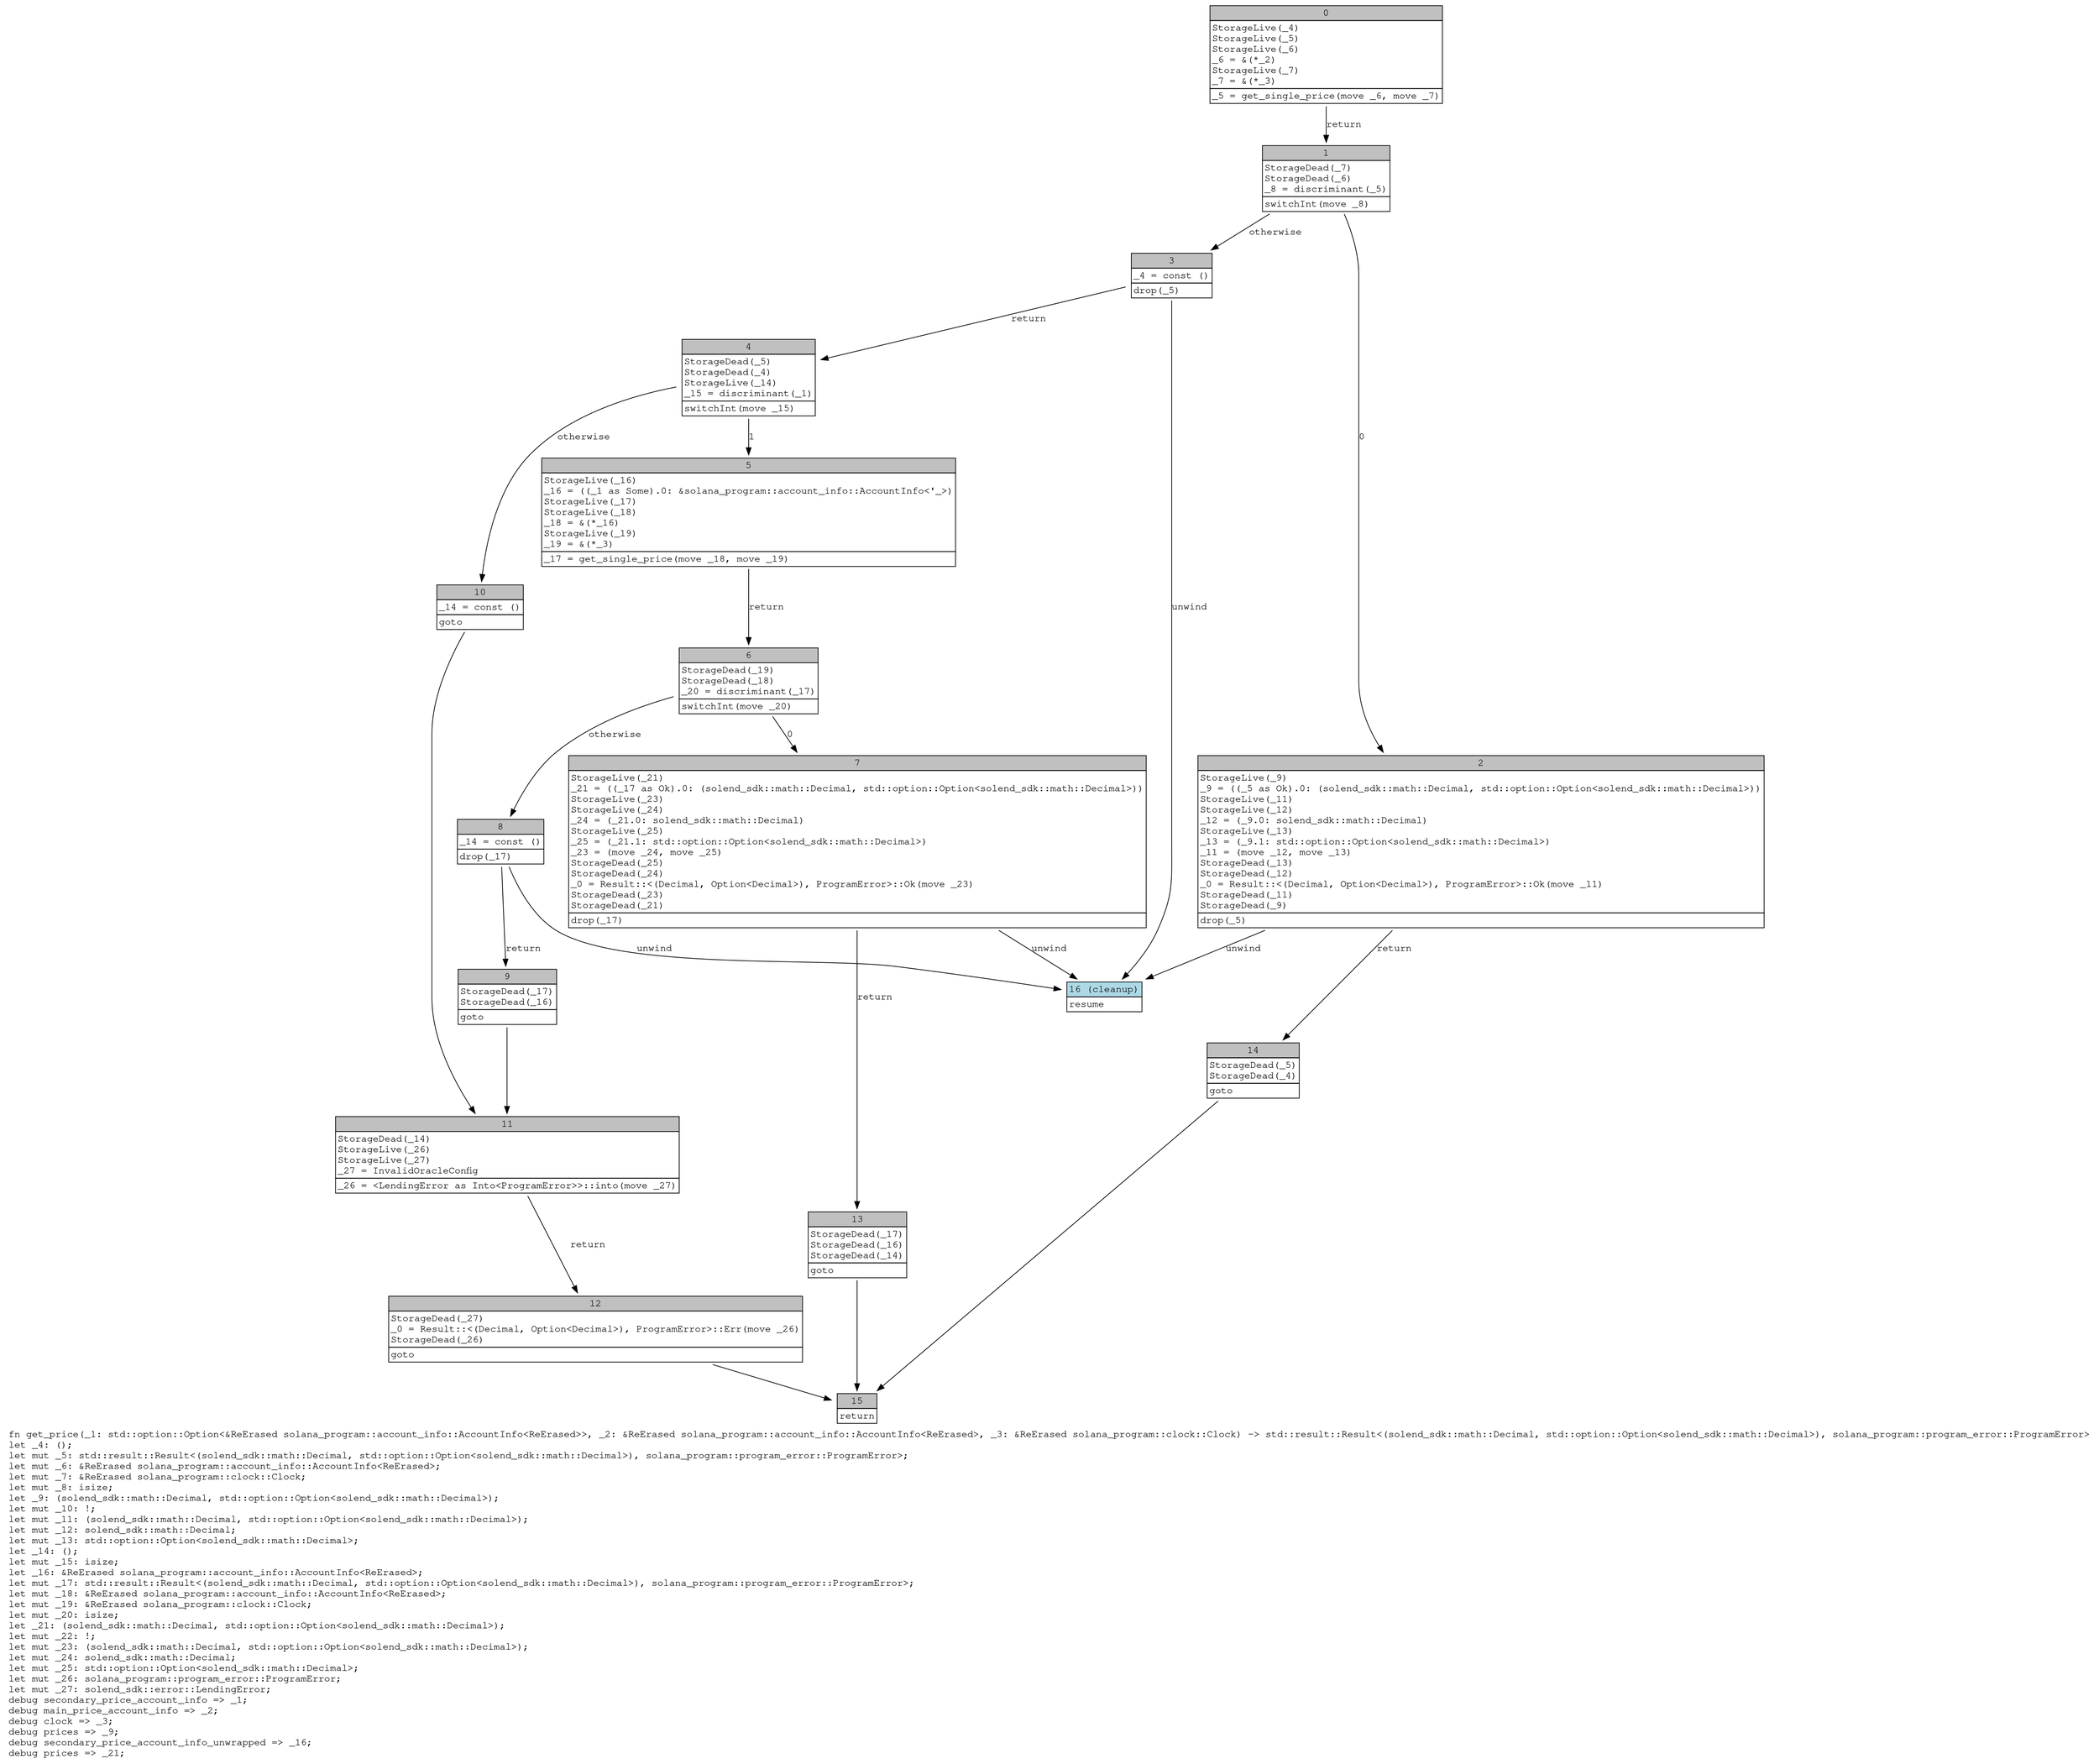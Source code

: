 digraph Mir_0_140 {
    graph [fontname="Courier, monospace"];
    node [fontname="Courier, monospace"];
    edge [fontname="Courier, monospace"];
    label=<fn get_price(_1: std::option::Option&lt;&amp;ReErased solana_program::account_info::AccountInfo&lt;ReErased&gt;&gt;, _2: &amp;ReErased solana_program::account_info::AccountInfo&lt;ReErased&gt;, _3: &amp;ReErased solana_program::clock::Clock) -&gt; std::result::Result&lt;(solend_sdk::math::Decimal, std::option::Option&lt;solend_sdk::math::Decimal&gt;), solana_program::program_error::ProgramError&gt;<br align="left"/>let _4: ();<br align="left"/>let mut _5: std::result::Result&lt;(solend_sdk::math::Decimal, std::option::Option&lt;solend_sdk::math::Decimal&gt;), solana_program::program_error::ProgramError&gt;;<br align="left"/>let mut _6: &amp;ReErased solana_program::account_info::AccountInfo&lt;ReErased&gt;;<br align="left"/>let mut _7: &amp;ReErased solana_program::clock::Clock;<br align="left"/>let mut _8: isize;<br align="left"/>let _9: (solend_sdk::math::Decimal, std::option::Option&lt;solend_sdk::math::Decimal&gt;);<br align="left"/>let mut _10: !;<br align="left"/>let mut _11: (solend_sdk::math::Decimal, std::option::Option&lt;solend_sdk::math::Decimal&gt;);<br align="left"/>let mut _12: solend_sdk::math::Decimal;<br align="left"/>let mut _13: std::option::Option&lt;solend_sdk::math::Decimal&gt;;<br align="left"/>let _14: ();<br align="left"/>let mut _15: isize;<br align="left"/>let _16: &amp;ReErased solana_program::account_info::AccountInfo&lt;ReErased&gt;;<br align="left"/>let mut _17: std::result::Result&lt;(solend_sdk::math::Decimal, std::option::Option&lt;solend_sdk::math::Decimal&gt;), solana_program::program_error::ProgramError&gt;;<br align="left"/>let mut _18: &amp;ReErased solana_program::account_info::AccountInfo&lt;ReErased&gt;;<br align="left"/>let mut _19: &amp;ReErased solana_program::clock::Clock;<br align="left"/>let mut _20: isize;<br align="left"/>let _21: (solend_sdk::math::Decimal, std::option::Option&lt;solend_sdk::math::Decimal&gt;);<br align="left"/>let mut _22: !;<br align="left"/>let mut _23: (solend_sdk::math::Decimal, std::option::Option&lt;solend_sdk::math::Decimal&gt;);<br align="left"/>let mut _24: solend_sdk::math::Decimal;<br align="left"/>let mut _25: std::option::Option&lt;solend_sdk::math::Decimal&gt;;<br align="left"/>let mut _26: solana_program::program_error::ProgramError;<br align="left"/>let mut _27: solend_sdk::error::LendingError;<br align="left"/>debug secondary_price_account_info =&gt; _1;<br align="left"/>debug main_price_account_info =&gt; _2;<br align="left"/>debug clock =&gt; _3;<br align="left"/>debug prices =&gt; _9;<br align="left"/>debug secondary_price_account_info_unwrapped =&gt; _16;<br align="left"/>debug prices =&gt; _21;<br align="left"/>>;
    bb0__0_140 [shape="none", label=<<table border="0" cellborder="1" cellspacing="0"><tr><td bgcolor="gray" align="center" colspan="1">0</td></tr><tr><td align="left" balign="left">StorageLive(_4)<br/>StorageLive(_5)<br/>StorageLive(_6)<br/>_6 = &amp;(*_2)<br/>StorageLive(_7)<br/>_7 = &amp;(*_3)<br/></td></tr><tr><td align="left">_5 = get_single_price(move _6, move _7)</td></tr></table>>];
    bb1__0_140 [shape="none", label=<<table border="0" cellborder="1" cellspacing="0"><tr><td bgcolor="gray" align="center" colspan="1">1</td></tr><tr><td align="left" balign="left">StorageDead(_7)<br/>StorageDead(_6)<br/>_8 = discriminant(_5)<br/></td></tr><tr><td align="left">switchInt(move _8)</td></tr></table>>];
    bb2__0_140 [shape="none", label=<<table border="0" cellborder="1" cellspacing="0"><tr><td bgcolor="gray" align="center" colspan="1">2</td></tr><tr><td align="left" balign="left">StorageLive(_9)<br/>_9 = ((_5 as Ok).0: (solend_sdk::math::Decimal, std::option::Option&lt;solend_sdk::math::Decimal&gt;))<br/>StorageLive(_11)<br/>StorageLive(_12)<br/>_12 = (_9.0: solend_sdk::math::Decimal)<br/>StorageLive(_13)<br/>_13 = (_9.1: std::option::Option&lt;solend_sdk::math::Decimal&gt;)<br/>_11 = (move _12, move _13)<br/>StorageDead(_13)<br/>StorageDead(_12)<br/>_0 = Result::&lt;(Decimal, Option&lt;Decimal&gt;), ProgramError&gt;::Ok(move _11)<br/>StorageDead(_11)<br/>StorageDead(_9)<br/></td></tr><tr><td align="left">drop(_5)</td></tr></table>>];
    bb3__0_140 [shape="none", label=<<table border="0" cellborder="1" cellspacing="0"><tr><td bgcolor="gray" align="center" colspan="1">3</td></tr><tr><td align="left" balign="left">_4 = const ()<br/></td></tr><tr><td align="left">drop(_5)</td></tr></table>>];
    bb4__0_140 [shape="none", label=<<table border="0" cellborder="1" cellspacing="0"><tr><td bgcolor="gray" align="center" colspan="1">4</td></tr><tr><td align="left" balign="left">StorageDead(_5)<br/>StorageDead(_4)<br/>StorageLive(_14)<br/>_15 = discriminant(_1)<br/></td></tr><tr><td align="left">switchInt(move _15)</td></tr></table>>];
    bb5__0_140 [shape="none", label=<<table border="0" cellborder="1" cellspacing="0"><tr><td bgcolor="gray" align="center" colspan="1">5</td></tr><tr><td align="left" balign="left">StorageLive(_16)<br/>_16 = ((_1 as Some).0: &amp;solana_program::account_info::AccountInfo&lt;'_&gt;)<br/>StorageLive(_17)<br/>StorageLive(_18)<br/>_18 = &amp;(*_16)<br/>StorageLive(_19)<br/>_19 = &amp;(*_3)<br/></td></tr><tr><td align="left">_17 = get_single_price(move _18, move _19)</td></tr></table>>];
    bb6__0_140 [shape="none", label=<<table border="0" cellborder="1" cellspacing="0"><tr><td bgcolor="gray" align="center" colspan="1">6</td></tr><tr><td align="left" balign="left">StorageDead(_19)<br/>StorageDead(_18)<br/>_20 = discriminant(_17)<br/></td></tr><tr><td align="left">switchInt(move _20)</td></tr></table>>];
    bb7__0_140 [shape="none", label=<<table border="0" cellborder="1" cellspacing="0"><tr><td bgcolor="gray" align="center" colspan="1">7</td></tr><tr><td align="left" balign="left">StorageLive(_21)<br/>_21 = ((_17 as Ok).0: (solend_sdk::math::Decimal, std::option::Option&lt;solend_sdk::math::Decimal&gt;))<br/>StorageLive(_23)<br/>StorageLive(_24)<br/>_24 = (_21.0: solend_sdk::math::Decimal)<br/>StorageLive(_25)<br/>_25 = (_21.1: std::option::Option&lt;solend_sdk::math::Decimal&gt;)<br/>_23 = (move _24, move _25)<br/>StorageDead(_25)<br/>StorageDead(_24)<br/>_0 = Result::&lt;(Decimal, Option&lt;Decimal&gt;), ProgramError&gt;::Ok(move _23)<br/>StorageDead(_23)<br/>StorageDead(_21)<br/></td></tr><tr><td align="left">drop(_17)</td></tr></table>>];
    bb8__0_140 [shape="none", label=<<table border="0" cellborder="1" cellspacing="0"><tr><td bgcolor="gray" align="center" colspan="1">8</td></tr><tr><td align="left" balign="left">_14 = const ()<br/></td></tr><tr><td align="left">drop(_17)</td></tr></table>>];
    bb9__0_140 [shape="none", label=<<table border="0" cellborder="1" cellspacing="0"><tr><td bgcolor="gray" align="center" colspan="1">9</td></tr><tr><td align="left" balign="left">StorageDead(_17)<br/>StorageDead(_16)<br/></td></tr><tr><td align="left">goto</td></tr></table>>];
    bb10__0_140 [shape="none", label=<<table border="0" cellborder="1" cellspacing="0"><tr><td bgcolor="gray" align="center" colspan="1">10</td></tr><tr><td align="left" balign="left">_14 = const ()<br/></td></tr><tr><td align="left">goto</td></tr></table>>];
    bb11__0_140 [shape="none", label=<<table border="0" cellborder="1" cellspacing="0"><tr><td bgcolor="gray" align="center" colspan="1">11</td></tr><tr><td align="left" balign="left">StorageDead(_14)<br/>StorageLive(_26)<br/>StorageLive(_27)<br/>_27 = InvalidOracleConfig<br/></td></tr><tr><td align="left">_26 = &lt;LendingError as Into&lt;ProgramError&gt;&gt;::into(move _27)</td></tr></table>>];
    bb12__0_140 [shape="none", label=<<table border="0" cellborder="1" cellspacing="0"><tr><td bgcolor="gray" align="center" colspan="1">12</td></tr><tr><td align="left" balign="left">StorageDead(_27)<br/>_0 = Result::&lt;(Decimal, Option&lt;Decimal&gt;), ProgramError&gt;::Err(move _26)<br/>StorageDead(_26)<br/></td></tr><tr><td align="left">goto</td></tr></table>>];
    bb13__0_140 [shape="none", label=<<table border="0" cellborder="1" cellspacing="0"><tr><td bgcolor="gray" align="center" colspan="1">13</td></tr><tr><td align="left" balign="left">StorageDead(_17)<br/>StorageDead(_16)<br/>StorageDead(_14)<br/></td></tr><tr><td align="left">goto</td></tr></table>>];
    bb14__0_140 [shape="none", label=<<table border="0" cellborder="1" cellspacing="0"><tr><td bgcolor="gray" align="center" colspan="1">14</td></tr><tr><td align="left" balign="left">StorageDead(_5)<br/>StorageDead(_4)<br/></td></tr><tr><td align="left">goto</td></tr></table>>];
    bb15__0_140 [shape="none", label=<<table border="0" cellborder="1" cellspacing="0"><tr><td bgcolor="gray" align="center" colspan="1">15</td></tr><tr><td align="left">return</td></tr></table>>];
    bb16__0_140 [shape="none", label=<<table border="0" cellborder="1" cellspacing="0"><tr><td bgcolor="lightblue" align="center" colspan="1">16 (cleanup)</td></tr><tr><td align="left">resume</td></tr></table>>];
    bb0__0_140 -> bb1__0_140 [label="return"];
    bb1__0_140 -> bb2__0_140 [label="0"];
    bb1__0_140 -> bb3__0_140 [label="otherwise"];
    bb2__0_140 -> bb14__0_140 [label="return"];
    bb2__0_140 -> bb16__0_140 [label="unwind"];
    bb3__0_140 -> bb4__0_140 [label="return"];
    bb3__0_140 -> bb16__0_140 [label="unwind"];
    bb4__0_140 -> bb5__0_140 [label="1"];
    bb4__0_140 -> bb10__0_140 [label="otherwise"];
    bb5__0_140 -> bb6__0_140 [label="return"];
    bb6__0_140 -> bb7__0_140 [label="0"];
    bb6__0_140 -> bb8__0_140 [label="otherwise"];
    bb7__0_140 -> bb13__0_140 [label="return"];
    bb7__0_140 -> bb16__0_140 [label="unwind"];
    bb8__0_140 -> bb9__0_140 [label="return"];
    bb8__0_140 -> bb16__0_140 [label="unwind"];
    bb9__0_140 -> bb11__0_140 [label=""];
    bb10__0_140 -> bb11__0_140 [label=""];
    bb11__0_140 -> bb12__0_140 [label="return"];
    bb12__0_140 -> bb15__0_140 [label=""];
    bb13__0_140 -> bb15__0_140 [label=""];
    bb14__0_140 -> bb15__0_140 [label=""];
}
